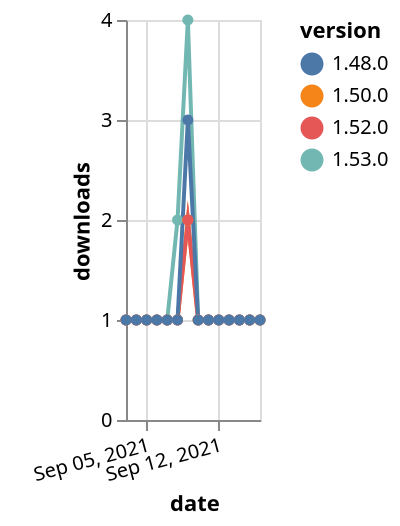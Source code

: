 {"$schema": "https://vega.github.io/schema/vega-lite/v5.json", "description": "A simple bar chart with embedded data.", "data": {"values": [{"date": "2021-09-03", "total": 249, "delta": 1, "version": "1.53.0"}, {"date": "2021-09-04", "total": 250, "delta": 1, "version": "1.53.0"}, {"date": "2021-09-05", "total": 251, "delta": 1, "version": "1.53.0"}, {"date": "2021-09-06", "total": 252, "delta": 1, "version": "1.53.0"}, {"date": "2021-09-07", "total": 253, "delta": 1, "version": "1.53.0"}, {"date": "2021-09-08", "total": 255, "delta": 2, "version": "1.53.0"}, {"date": "2021-09-09", "total": 259, "delta": 4, "version": "1.53.0"}, {"date": "2021-09-10", "total": 260, "delta": 1, "version": "1.53.0"}, {"date": "2021-09-11", "total": 261, "delta": 1, "version": "1.53.0"}, {"date": "2021-09-12", "total": 262, "delta": 1, "version": "1.53.0"}, {"date": "2021-09-13", "total": 263, "delta": 1, "version": "1.53.0"}, {"date": "2021-09-14", "total": 264, "delta": 1, "version": "1.53.0"}, {"date": "2021-09-15", "total": 265, "delta": 1, "version": "1.53.0"}, {"date": "2021-09-16", "total": 266, "delta": 1, "version": "1.53.0"}, {"date": "2021-09-03", "total": 186, "delta": 1, "version": "1.50.0"}, {"date": "2021-09-04", "total": 187, "delta": 1, "version": "1.50.0"}, {"date": "2021-09-05", "total": 188, "delta": 1, "version": "1.50.0"}, {"date": "2021-09-06", "total": 189, "delta": 1, "version": "1.50.0"}, {"date": "2021-09-07", "total": 190, "delta": 1, "version": "1.50.0"}, {"date": "2021-09-08", "total": 191, "delta": 1, "version": "1.50.0"}, {"date": "2021-09-09", "total": 193, "delta": 2, "version": "1.50.0"}, {"date": "2021-09-10", "total": 194, "delta": 1, "version": "1.50.0"}, {"date": "2021-09-11", "total": 195, "delta": 1, "version": "1.50.0"}, {"date": "2021-09-12", "total": 196, "delta": 1, "version": "1.50.0"}, {"date": "2021-09-13", "total": 197, "delta": 1, "version": "1.50.0"}, {"date": "2021-09-14", "total": 198, "delta": 1, "version": "1.50.0"}, {"date": "2021-09-15", "total": 199, "delta": 1, "version": "1.50.0"}, {"date": "2021-09-16", "total": 200, "delta": 1, "version": "1.50.0"}, {"date": "2021-09-03", "total": 162, "delta": 1, "version": "1.52.0"}, {"date": "2021-09-04", "total": 163, "delta": 1, "version": "1.52.0"}, {"date": "2021-09-05", "total": 164, "delta": 1, "version": "1.52.0"}, {"date": "2021-09-06", "total": 165, "delta": 1, "version": "1.52.0"}, {"date": "2021-09-07", "total": 166, "delta": 1, "version": "1.52.0"}, {"date": "2021-09-08", "total": 167, "delta": 1, "version": "1.52.0"}, {"date": "2021-09-09", "total": 169, "delta": 2, "version": "1.52.0"}, {"date": "2021-09-10", "total": 170, "delta": 1, "version": "1.52.0"}, {"date": "2021-09-11", "total": 171, "delta": 1, "version": "1.52.0"}, {"date": "2021-09-12", "total": 172, "delta": 1, "version": "1.52.0"}, {"date": "2021-09-13", "total": 173, "delta": 1, "version": "1.52.0"}, {"date": "2021-09-14", "total": 174, "delta": 1, "version": "1.52.0"}, {"date": "2021-09-15", "total": 175, "delta": 1, "version": "1.52.0"}, {"date": "2021-09-16", "total": 176, "delta": 1, "version": "1.52.0"}, {"date": "2021-09-03", "total": 337, "delta": 1, "version": "1.48.0"}, {"date": "2021-09-04", "total": 338, "delta": 1, "version": "1.48.0"}, {"date": "2021-09-05", "total": 339, "delta": 1, "version": "1.48.0"}, {"date": "2021-09-06", "total": 340, "delta": 1, "version": "1.48.0"}, {"date": "2021-09-07", "total": 341, "delta": 1, "version": "1.48.0"}, {"date": "2021-09-08", "total": 342, "delta": 1, "version": "1.48.0"}, {"date": "2021-09-09", "total": 345, "delta": 3, "version": "1.48.0"}, {"date": "2021-09-10", "total": 346, "delta": 1, "version": "1.48.0"}, {"date": "2021-09-11", "total": 347, "delta": 1, "version": "1.48.0"}, {"date": "2021-09-12", "total": 348, "delta": 1, "version": "1.48.0"}, {"date": "2021-09-13", "total": 349, "delta": 1, "version": "1.48.0"}, {"date": "2021-09-14", "total": 350, "delta": 1, "version": "1.48.0"}, {"date": "2021-09-15", "total": 351, "delta": 1, "version": "1.48.0"}, {"date": "2021-09-16", "total": 352, "delta": 1, "version": "1.48.0"}]}, "width": "container", "mark": {"type": "line", "point": {"filled": true}}, "encoding": {"x": {"field": "date", "type": "temporal", "timeUnit": "yearmonthdate", "title": "date", "axis": {"labelAngle": -15}}, "y": {"field": "delta", "type": "quantitative", "title": "downloads"}, "color": {"field": "version", "type": "nominal"}, "tooltip": {"field": "delta"}}}